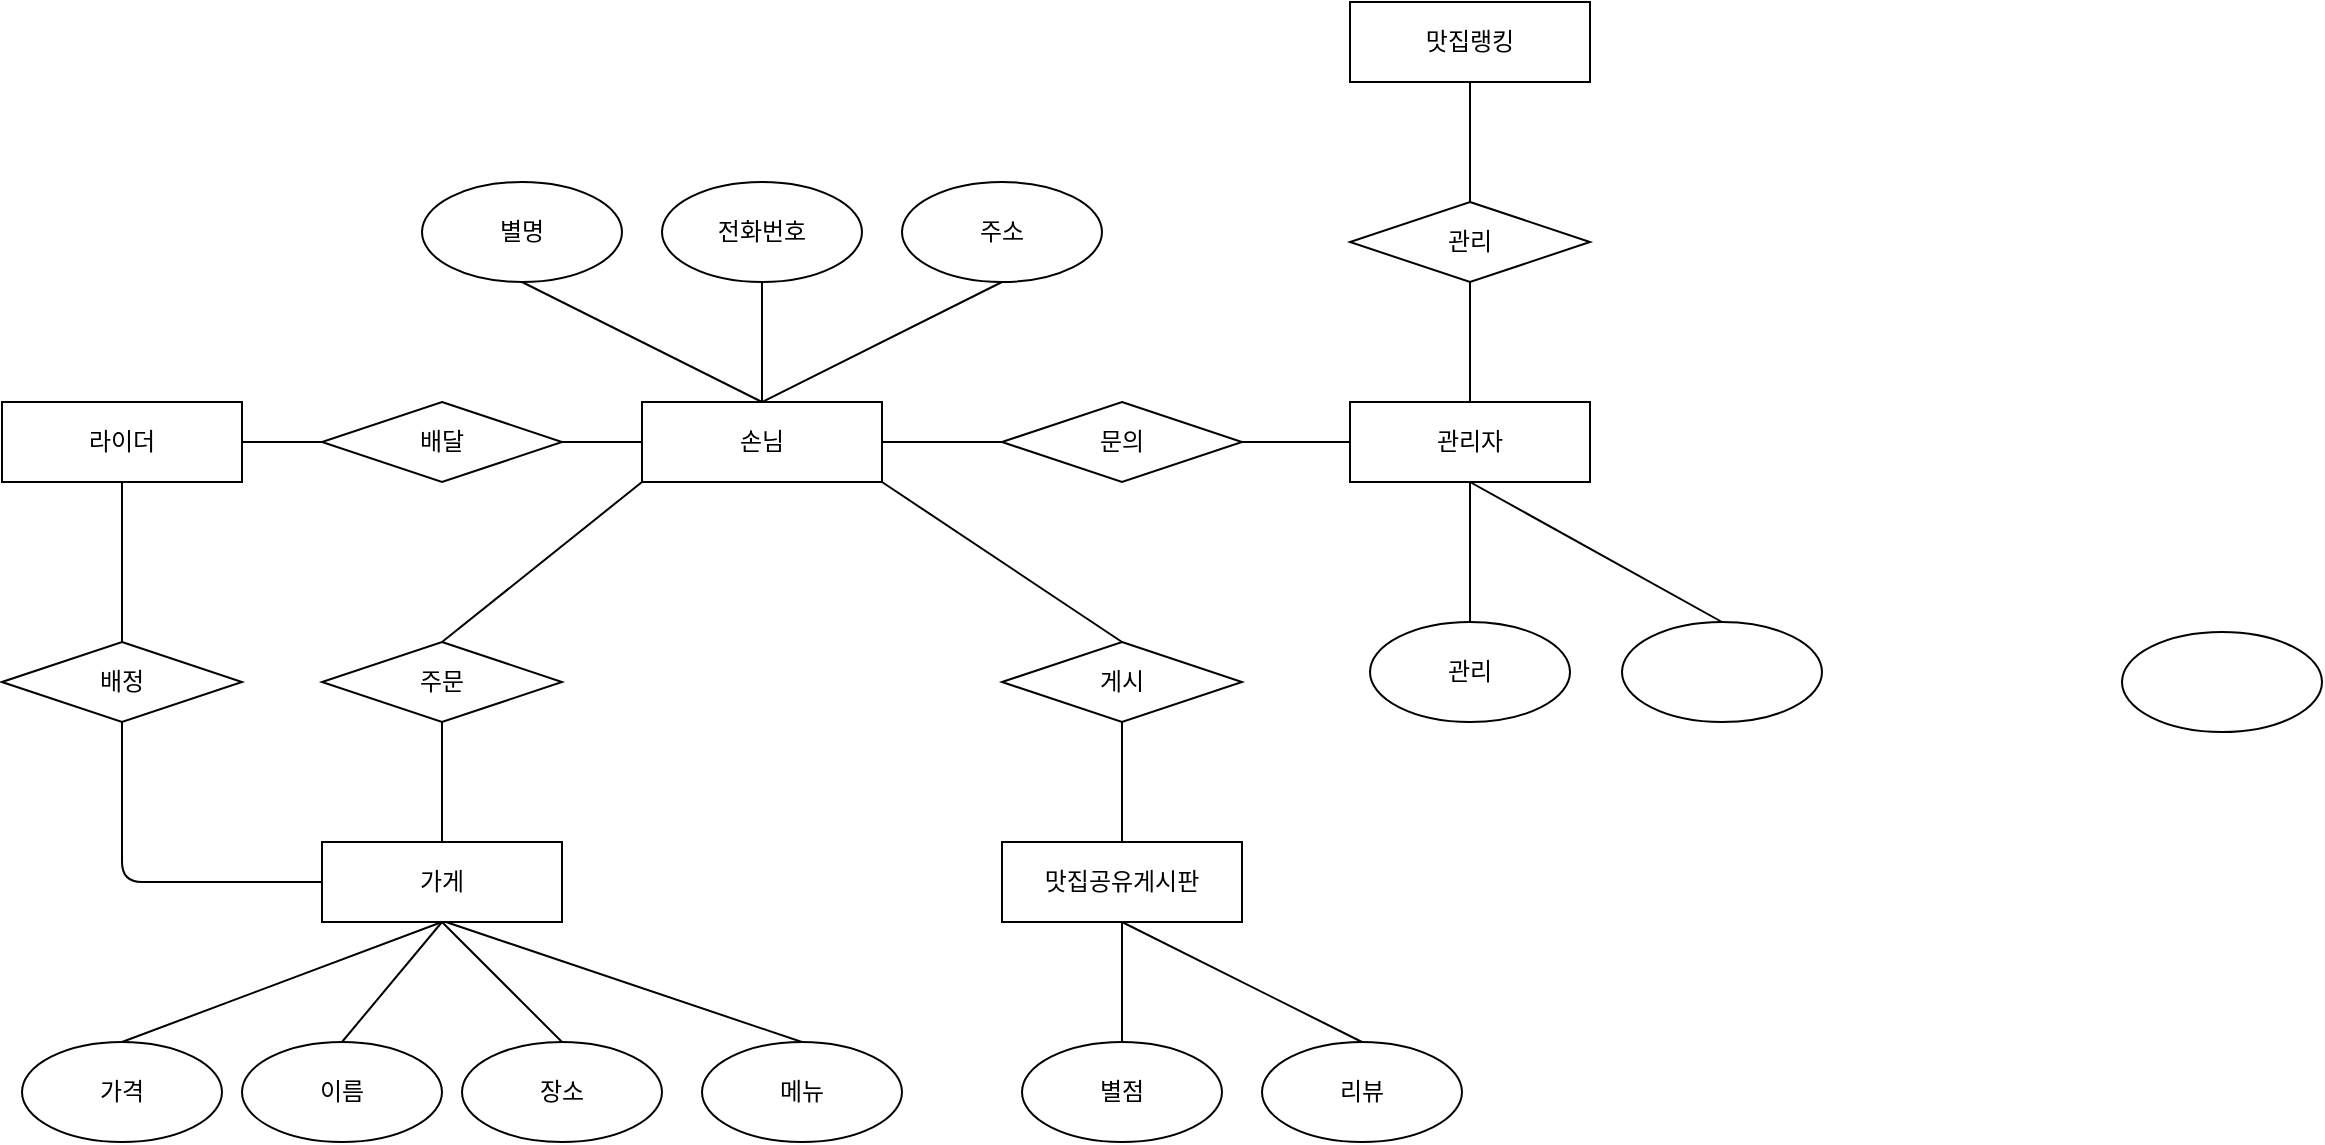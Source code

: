 <mxfile version="13.9.9" type="github">
  <diagram id="V5RjVeQssuSW6jGwzBRD" name="Page-1">
    <mxGraphModel dx="3524" dy="1671" grid="1" gridSize="10" guides="1" tooltips="1" connect="1" arrows="1" fold="1" page="1" pageScale="1" pageWidth="827" pageHeight="1169" math="0" shadow="0">
      <root>
        <mxCell id="0" />
        <mxCell id="1" parent="0" />
        <mxCell id="T0C-1N6B9OsZeGpATFII-1" value="가게" style="rounded=0;whiteSpace=wrap;html=1;" vertex="1" parent="1">
          <mxGeometry x="-220" y="740" width="120" height="40" as="geometry" />
        </mxCell>
        <mxCell id="T0C-1N6B9OsZeGpATFII-2" value="" style="edgeStyle=orthogonalEdgeStyle;rounded=0;orthogonalLoop=1;jettySize=auto;html=1;endArrow=none;endFill=0;" edge="1" parent="1" source="T0C-1N6B9OsZeGpATFII-3" target="T0C-1N6B9OsZeGpATFII-16">
          <mxGeometry relative="1" as="geometry" />
        </mxCell>
        <mxCell id="T0C-1N6B9OsZeGpATFII-3" value="라이더" style="rounded=0;whiteSpace=wrap;html=1;" vertex="1" parent="1">
          <mxGeometry x="-380" y="520" width="120" height="40" as="geometry" />
        </mxCell>
        <mxCell id="T0C-1N6B9OsZeGpATFII-4" value="맛집랭킹" style="rounded=0;whiteSpace=wrap;html=1;" vertex="1" parent="1">
          <mxGeometry x="294" y="320" width="120" height="40" as="geometry" />
        </mxCell>
        <mxCell id="T0C-1N6B9OsZeGpATFII-5" value="맛집공유게시판" style="rounded=0;whiteSpace=wrap;html=1;" vertex="1" parent="1">
          <mxGeometry x="120" y="740" width="120" height="40" as="geometry" />
        </mxCell>
        <mxCell id="T0C-1N6B9OsZeGpATFII-6" value="손님" style="rounded=0;whiteSpace=wrap;html=1;" vertex="1" parent="1">
          <mxGeometry x="-60" y="520" width="120" height="40" as="geometry" />
        </mxCell>
        <mxCell id="T0C-1N6B9OsZeGpATFII-7" value="배정" style="rhombus;whiteSpace=wrap;html=1;" vertex="1" parent="1">
          <mxGeometry x="-380" y="640" width="120" height="40" as="geometry" />
        </mxCell>
        <mxCell id="T0C-1N6B9OsZeGpATFII-8" value="" style="edgeStyle=orthogonalEdgeStyle;rounded=0;orthogonalLoop=1;jettySize=auto;html=1;endArrow=none;endFill=0;" edge="1" parent="1" source="T0C-1N6B9OsZeGpATFII-9" target="T0C-1N6B9OsZeGpATFII-10">
          <mxGeometry relative="1" as="geometry" />
        </mxCell>
        <mxCell id="T0C-1N6B9OsZeGpATFII-9" value="관리자" style="rounded=0;whiteSpace=wrap;html=1;" vertex="1" parent="1">
          <mxGeometry x="294" y="520" width="120" height="40" as="geometry" />
        </mxCell>
        <mxCell id="T0C-1N6B9OsZeGpATFII-10" value="문의" style="rhombus;whiteSpace=wrap;html=1;" vertex="1" parent="1">
          <mxGeometry x="120" y="520" width="120" height="40" as="geometry" />
        </mxCell>
        <mxCell id="T0C-1N6B9OsZeGpATFII-11" value="주문" style="rhombus;whiteSpace=wrap;html=1;" vertex="1" parent="1">
          <mxGeometry x="-220" y="640" width="120" height="40" as="geometry" />
        </mxCell>
        <mxCell id="T0C-1N6B9OsZeGpATFII-12" value="" style="endArrow=none;html=1;exitX=1;exitY=0.5;exitDx=0;exitDy=0;entryX=0;entryY=0.5;entryDx=0;entryDy=0;" edge="1" parent="1" source="T0C-1N6B9OsZeGpATFII-6" target="T0C-1N6B9OsZeGpATFII-10">
          <mxGeometry width="50" height="50" relative="1" as="geometry">
            <mxPoint x="160" y="720" as="sourcePoint" />
            <mxPoint x="100" y="600" as="targetPoint" />
          </mxGeometry>
        </mxCell>
        <mxCell id="T0C-1N6B9OsZeGpATFII-13" value="" style="endArrow=none;html=1;entryX=0;entryY=1;entryDx=0;entryDy=0;exitX=0.5;exitY=0;exitDx=0;exitDy=0;" edge="1" parent="1" source="T0C-1N6B9OsZeGpATFII-11" target="T0C-1N6B9OsZeGpATFII-6">
          <mxGeometry width="50" height="50" relative="1" as="geometry">
            <mxPoint x="-60" y="630" as="sourcePoint" />
            <mxPoint x="210" y="670" as="targetPoint" />
          </mxGeometry>
        </mxCell>
        <mxCell id="T0C-1N6B9OsZeGpATFII-14" value="" style="endArrow=none;html=1;entryX=0.5;entryY=1;entryDx=0;entryDy=0;exitX=0.5;exitY=0;exitDx=0;exitDy=0;" edge="1" parent="1" source="T0C-1N6B9OsZeGpATFII-1" target="T0C-1N6B9OsZeGpATFII-11">
          <mxGeometry width="50" height="50" relative="1" as="geometry">
            <mxPoint x="-60" y="750" as="sourcePoint" />
            <mxPoint x="210" y="670" as="targetPoint" />
          </mxGeometry>
        </mxCell>
        <mxCell id="T0C-1N6B9OsZeGpATFII-15" value="" style="edgeStyle=orthogonalEdgeStyle;rounded=0;orthogonalLoop=1;jettySize=auto;html=1;endArrow=none;endFill=0;" edge="1" parent="1" source="T0C-1N6B9OsZeGpATFII-16" target="T0C-1N6B9OsZeGpATFII-6">
          <mxGeometry relative="1" as="geometry" />
        </mxCell>
        <mxCell id="T0C-1N6B9OsZeGpATFII-16" value="배달" style="rhombus;whiteSpace=wrap;html=1;" vertex="1" parent="1">
          <mxGeometry x="-220" y="520" width="120" height="40" as="geometry" />
        </mxCell>
        <mxCell id="T0C-1N6B9OsZeGpATFII-17" value="게시" style="rhombus;whiteSpace=wrap;html=1;" vertex="1" parent="1">
          <mxGeometry x="120" y="640" width="120" height="40" as="geometry" />
        </mxCell>
        <mxCell id="T0C-1N6B9OsZeGpATFII-18" value="" style="endArrow=none;html=1;entryX=0.5;entryY=0;entryDx=0;entryDy=0;exitX=1;exitY=1;exitDx=0;exitDy=0;" edge="1" parent="1" source="T0C-1N6B9OsZeGpATFII-6" target="T0C-1N6B9OsZeGpATFII-17">
          <mxGeometry width="50" height="50" relative="1" as="geometry">
            <mxPoint x="160" y="600" as="sourcePoint" />
            <mxPoint x="210" y="550" as="targetPoint" />
          </mxGeometry>
        </mxCell>
        <mxCell id="T0C-1N6B9OsZeGpATFII-19" value="관리" style="rhombus;whiteSpace=wrap;html=1;" vertex="1" parent="1">
          <mxGeometry x="294" y="420" width="120" height="40" as="geometry" />
        </mxCell>
        <mxCell id="T0C-1N6B9OsZeGpATFII-20" value="" style="endArrow=none;html=1;exitX=0.5;exitY=0;exitDx=0;exitDy=0;" edge="1" parent="1" source="T0C-1N6B9OsZeGpATFII-9" target="T0C-1N6B9OsZeGpATFII-19">
          <mxGeometry width="50" height="50" relative="1" as="geometry">
            <mxPoint x="160" y="600" as="sourcePoint" />
            <mxPoint x="210" y="550" as="targetPoint" />
          </mxGeometry>
        </mxCell>
        <mxCell id="T0C-1N6B9OsZeGpATFII-21" value="" style="endArrow=none;html=1;exitX=0.5;exitY=1;exitDx=0;exitDy=0;entryX=0.5;entryY=0;entryDx=0;entryDy=0;" edge="1" parent="1" source="T0C-1N6B9OsZeGpATFII-4" target="T0C-1N6B9OsZeGpATFII-19">
          <mxGeometry width="50" height="50" relative="1" as="geometry">
            <mxPoint x="160" y="600" as="sourcePoint" />
            <mxPoint x="210" y="550" as="targetPoint" />
          </mxGeometry>
        </mxCell>
        <mxCell id="T0C-1N6B9OsZeGpATFII-22" value="" style="endArrow=none;html=1;entryX=0.5;entryY=1;entryDx=0;entryDy=0;exitX=0;exitY=0.5;exitDx=0;exitDy=0;" edge="1" parent="1" source="T0C-1N6B9OsZeGpATFII-1" target="T0C-1N6B9OsZeGpATFII-7">
          <mxGeometry width="50" height="50" relative="1" as="geometry">
            <mxPoint x="140" y="640" as="sourcePoint" />
            <mxPoint x="190" y="590" as="targetPoint" />
            <Array as="points">
              <mxPoint x="-320" y="760" />
            </Array>
          </mxGeometry>
        </mxCell>
        <mxCell id="T0C-1N6B9OsZeGpATFII-23" value="" style="endArrow=none;html=1;entryX=0.5;entryY=1;entryDx=0;entryDy=0;" edge="1" parent="1" source="T0C-1N6B9OsZeGpATFII-7" target="T0C-1N6B9OsZeGpATFII-3">
          <mxGeometry width="50" height="50" relative="1" as="geometry">
            <mxPoint x="-160" y="630" as="sourcePoint" />
            <mxPoint x="190" y="590" as="targetPoint" />
          </mxGeometry>
        </mxCell>
        <mxCell id="T0C-1N6B9OsZeGpATFII-24" value="이름" style="ellipse;whiteSpace=wrap;html=1;" vertex="1" parent="1">
          <mxGeometry x="-260" y="840" width="100" height="50" as="geometry" />
        </mxCell>
        <mxCell id="T0C-1N6B9OsZeGpATFII-25" value="리뷰" style="ellipse;whiteSpace=wrap;html=1;" vertex="1" parent="1">
          <mxGeometry x="250" y="840" width="100" height="50" as="geometry" />
        </mxCell>
        <mxCell id="T0C-1N6B9OsZeGpATFII-26" value="장소" style="ellipse;whiteSpace=wrap;html=1;" vertex="1" parent="1">
          <mxGeometry x="-150" y="840" width="100" height="50" as="geometry" />
        </mxCell>
        <mxCell id="T0C-1N6B9OsZeGpATFII-27" value="메뉴" style="ellipse;whiteSpace=wrap;html=1;" vertex="1" parent="1">
          <mxGeometry x="-30" y="840" width="100" height="50" as="geometry" />
        </mxCell>
        <mxCell id="T0C-1N6B9OsZeGpATFII-28" value="가격" style="ellipse;whiteSpace=wrap;html=1;" vertex="1" parent="1">
          <mxGeometry x="-370" y="840" width="100" height="50" as="geometry" />
        </mxCell>
        <mxCell id="T0C-1N6B9OsZeGpATFII-29" value="주소" style="ellipse;whiteSpace=wrap;html=1;" vertex="1" parent="1">
          <mxGeometry x="70" y="410" width="100" height="50" as="geometry" />
        </mxCell>
        <mxCell id="T0C-1N6B9OsZeGpATFII-30" value="" style="endArrow=none;html=1;entryX=0.5;entryY=1;entryDx=0;entryDy=0;exitX=0.5;exitY=0;exitDx=0;exitDy=0;" edge="1" parent="1" source="T0C-1N6B9OsZeGpATFII-28" target="T0C-1N6B9OsZeGpATFII-1">
          <mxGeometry width="50" height="50" relative="1" as="geometry">
            <mxPoint x="-190" y="820" as="sourcePoint" />
            <mxPoint x="-140" y="460" as="targetPoint" />
          </mxGeometry>
        </mxCell>
        <mxCell id="T0C-1N6B9OsZeGpATFII-31" value="" style="endArrow=none;html=1;entryX=0.5;entryY=1;entryDx=0;entryDy=0;exitX=0.5;exitY=0;exitDx=0;exitDy=0;" edge="1" parent="1" source="T0C-1N6B9OsZeGpATFII-27">
          <mxGeometry width="50" height="50" relative="1" as="geometry">
            <mxPoint x="202.0" y="850.0" as="sourcePoint" />
            <mxPoint x="-158" y="780" as="targetPoint" />
          </mxGeometry>
        </mxCell>
        <mxCell id="T0C-1N6B9OsZeGpATFII-32" value="" style="endArrow=none;html=1;exitX=0.5;exitY=0;exitDx=0;exitDy=0;" edge="1" parent="1" source="T0C-1N6B9OsZeGpATFII-24">
          <mxGeometry width="50" height="50" relative="1" as="geometry">
            <mxPoint x="-190" y="510" as="sourcePoint" />
            <mxPoint x="-160" y="780" as="targetPoint" />
          </mxGeometry>
        </mxCell>
        <mxCell id="T0C-1N6B9OsZeGpATFII-33" value="" style="endArrow=none;html=1;entryX=0.5;entryY=1;entryDx=0;entryDy=0;exitX=0.5;exitY=0;exitDx=0;exitDy=0;" edge="1" parent="1" source="T0C-1N6B9OsZeGpATFII-26" target="T0C-1N6B9OsZeGpATFII-1">
          <mxGeometry width="50" height="50" relative="1" as="geometry">
            <mxPoint x="-190" y="510" as="sourcePoint" />
            <mxPoint x="-140" y="460" as="targetPoint" />
          </mxGeometry>
        </mxCell>
        <mxCell id="T0C-1N6B9OsZeGpATFII-34" value="" style="endArrow=none;html=1;entryX=0.5;entryY=1;entryDx=0;entryDy=0;exitX=0.5;exitY=0;exitDx=0;exitDy=0;" edge="1" parent="1" source="T0C-1N6B9OsZeGpATFII-5" target="T0C-1N6B9OsZeGpATFII-17">
          <mxGeometry width="50" height="50" relative="1" as="geometry">
            <mxPoint x="-20" y="550" as="sourcePoint" />
            <mxPoint x="30" y="500" as="targetPoint" />
          </mxGeometry>
        </mxCell>
        <mxCell id="T0C-1N6B9OsZeGpATFII-35" value="" style="endArrow=none;html=1;entryX=0.5;entryY=1;entryDx=0;entryDy=0;exitX=0.5;exitY=0;exitDx=0;exitDy=0;" edge="1" parent="1" source="T0C-1N6B9OsZeGpATFII-36" target="T0C-1N6B9OsZeGpATFII-5">
          <mxGeometry width="50" height="50" relative="1" as="geometry">
            <mxPoint x="73" y="680" as="sourcePoint" />
            <mxPoint x="123" y="630" as="targetPoint" />
          </mxGeometry>
        </mxCell>
        <mxCell id="T0C-1N6B9OsZeGpATFII-36" value="별점" style="ellipse;whiteSpace=wrap;html=1;" vertex="1" parent="1">
          <mxGeometry x="130" y="840" width="100" height="50" as="geometry" />
        </mxCell>
        <mxCell id="T0C-1N6B9OsZeGpATFII-37" value="" style="endArrow=none;html=1;entryX=0.5;entryY=0;entryDx=0;entryDy=0;" edge="1" parent="1" target="T0C-1N6B9OsZeGpATFII-25">
          <mxGeometry width="50" height="50" relative="1" as="geometry">
            <mxPoint x="180" y="780" as="sourcePoint" />
            <mxPoint x="220" y="580" as="targetPoint" />
          </mxGeometry>
        </mxCell>
        <mxCell id="T0C-1N6B9OsZeGpATFII-38" value="" style="ellipse;whiteSpace=wrap;html=1;" vertex="1" parent="1">
          <mxGeometry x="680" y="635" width="100" height="50" as="geometry" />
        </mxCell>
        <mxCell id="T0C-1N6B9OsZeGpATFII-39" value="관리" style="ellipse;whiteSpace=wrap;html=1;" vertex="1" parent="1">
          <mxGeometry x="304" y="630" width="100" height="50" as="geometry" />
        </mxCell>
        <mxCell id="T0C-1N6B9OsZeGpATFII-40" value="" style="endArrow=none;html=1;entryX=0.5;entryY=1;entryDx=0;entryDy=0;exitX=0.5;exitY=0;exitDx=0;exitDy=0;" edge="1" parent="1" source="T0C-1N6B9OsZeGpATFII-39" target="T0C-1N6B9OsZeGpATFII-9">
          <mxGeometry width="50" height="50" relative="1" as="geometry">
            <mxPoint x="354" y="620" as="sourcePoint" />
            <mxPoint x="490" y="590" as="targetPoint" />
          </mxGeometry>
        </mxCell>
        <mxCell id="T0C-1N6B9OsZeGpATFII-41" value="" style="ellipse;whiteSpace=wrap;html=1;" vertex="1" parent="1">
          <mxGeometry x="430" y="630" width="100" height="50" as="geometry" />
        </mxCell>
        <mxCell id="T0C-1N6B9OsZeGpATFII-42" value="" style="endArrow=none;html=1;exitX=0.5;exitY=0;exitDx=0;exitDy=0;entryX=0.5;entryY=1;entryDx=0;entryDy=0;" edge="1" parent="1" source="T0C-1N6B9OsZeGpATFII-41" target="T0C-1N6B9OsZeGpATFII-9">
          <mxGeometry width="50" height="50" relative="1" as="geometry">
            <mxPoint x="440" y="640" as="sourcePoint" />
            <mxPoint x="360" y="560" as="targetPoint" />
          </mxGeometry>
        </mxCell>
        <mxCell id="T0C-1N6B9OsZeGpATFII-43" value="전화번호" style="ellipse;whiteSpace=wrap;html=1;" vertex="1" parent="1">
          <mxGeometry x="-50" y="410" width="100" height="50" as="geometry" />
        </mxCell>
        <mxCell id="T0C-1N6B9OsZeGpATFII-44" value="별명" style="ellipse;whiteSpace=wrap;html=1;" vertex="1" parent="1">
          <mxGeometry x="-170" y="410" width="100" height="50" as="geometry" />
        </mxCell>
        <mxCell id="T0C-1N6B9OsZeGpATFII-45" value="" style="endArrow=none;html=1;entryX=0.5;entryY=0;entryDx=0;entryDy=0;exitX=0.5;exitY=1;exitDx=0;exitDy=0;" edge="1" parent="1" source="T0C-1N6B9OsZeGpATFII-43" target="T0C-1N6B9OsZeGpATFII-6">
          <mxGeometry width="50" height="50" relative="1" as="geometry">
            <mxPoint x="30" y="580" as="sourcePoint" />
            <mxPoint x="80" y="530" as="targetPoint" />
          </mxGeometry>
        </mxCell>
        <mxCell id="T0C-1N6B9OsZeGpATFII-46" value="" style="endArrow=none;html=1;exitX=0.5;exitY=0;exitDx=0;exitDy=0;entryX=0.5;entryY=1;entryDx=0;entryDy=0;" edge="1" parent="1" source="T0C-1N6B9OsZeGpATFII-6" target="T0C-1N6B9OsZeGpATFII-29">
          <mxGeometry width="50" height="50" relative="1" as="geometry">
            <mxPoint x="30" y="580" as="sourcePoint" />
            <mxPoint x="80" y="530" as="targetPoint" />
          </mxGeometry>
        </mxCell>
        <mxCell id="T0C-1N6B9OsZeGpATFII-47" value="" style="endArrow=none;html=1;entryX=0.5;entryY=0;entryDx=0;entryDy=0;exitX=0.5;exitY=1;exitDx=0;exitDy=0;" edge="1" parent="1" source="T0C-1N6B9OsZeGpATFII-44" target="T0C-1N6B9OsZeGpATFII-6">
          <mxGeometry width="50" height="50" relative="1" as="geometry">
            <mxPoint x="30" y="580" as="sourcePoint" />
            <mxPoint x="80" y="530" as="targetPoint" />
          </mxGeometry>
        </mxCell>
      </root>
    </mxGraphModel>
  </diagram>
</mxfile>

